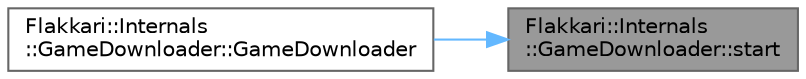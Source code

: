 digraph "Flakkari::Internals::GameDownloader::start"
{
 // LATEX_PDF_SIZE
  bgcolor="transparent";
  edge [fontname=Helvetica,fontsize=10,labelfontname=Helvetica,labelfontsize=10];
  node [fontname=Helvetica,fontsize=10,shape=box,height=0.2,width=0.4];
  rankdir="RL";
  Node1 [id="Node000001",label="Flakkari::Internals\l::GameDownloader::start",height=0.2,width=0.4,color="gray40", fillcolor="grey60", style="filled", fontcolor="black",tooltip="Start the Game Downloader."];
  Node1 -> Node2 [id="edge1_Node000001_Node000002",dir="back",color="steelblue1",style="solid",tooltip=" "];
  Node2 [id="Node000002",label="Flakkari::Internals\l::GameDownloader::GameDownloader",height=0.2,width=0.4,color="grey40", fillcolor="white", style="filled",URL="$db/d51/classFlakkari_1_1Internals_1_1GameDownloader.html#a70d34aa634056b28edae09aa58e027ed",tooltip="Construct a new Game Downloader object."];
}
